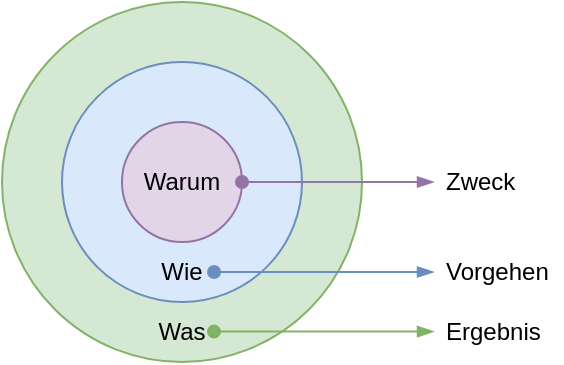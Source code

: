 <mxfile version="24.5.3" type="device">
  <diagram name="Seite-1" id="tQ0ftKxHk6KphrgHs4fO">
    <mxGraphModel dx="830" dy="498" grid="1" gridSize="10" guides="1" tooltips="1" connect="1" arrows="1" fold="1" page="1" pageScale="1" pageWidth="827" pageHeight="1169" math="0" shadow="0">
      <root>
        <mxCell id="0" />
        <mxCell id="1" parent="0" />
        <mxCell id="sHAHgVAb-YiC9wbnziUG-5" value="" style="ellipse;whiteSpace=wrap;html=1;aspect=fixed;fillColor=#d5e8d4;strokeColor=#82b366;" parent="1" vertex="1">
          <mxGeometry x="324" y="495" width="180" height="180" as="geometry" />
        </mxCell>
        <mxCell id="sHAHgVAb-YiC9wbnziUG-3" value="" style="ellipse;whiteSpace=wrap;html=1;aspect=fixed;fillColor=#dae8fc;strokeColor=#6c8ebf;" parent="1" vertex="1">
          <mxGeometry x="354" y="525" width="120" height="120" as="geometry" />
        </mxCell>
        <mxCell id="sHAHgVAb-YiC9wbnziUG-1" value="" style="ellipse;whiteSpace=wrap;html=1;aspect=fixed;fillColor=#e1d5e7;strokeColor=#9673a6;" parent="1" vertex="1">
          <mxGeometry x="384" y="555" width="60" height="60" as="geometry" />
        </mxCell>
        <mxCell id="oB--57uGbdaJ3v9jcPXn-1" value="Warum" style="text;html=1;align=center;verticalAlign=middle;whiteSpace=wrap;rounded=0;" parent="1" vertex="1">
          <mxGeometry x="384" y="570" width="60" height="30" as="geometry" />
        </mxCell>
        <mxCell id="sHAHgVAb-YiC9wbnziUG-4" value="Wie" style="text;html=1;align=center;verticalAlign=middle;whiteSpace=wrap;rounded=0;" parent="1" vertex="1">
          <mxGeometry x="384" y="615" width="60" height="30" as="geometry" />
        </mxCell>
        <mxCell id="sHAHgVAb-YiC9wbnziUG-6" value="Was" style="text;html=1;align=center;verticalAlign=middle;whiteSpace=wrap;rounded=0;" parent="1" vertex="1">
          <mxGeometry x="384" y="645" width="60" height="30" as="geometry" />
        </mxCell>
        <mxCell id="GiB6mJal0Rt-PtZLRedt-2" value="" style="endArrow=blockThin;html=1;rounded=0;exitX=1;exitY=0.5;exitDx=0;exitDy=0;fillColor=#e1d5e7;strokeColor=#9673a6;endFill=1;startArrow=oval;startFill=1;" edge="1" parent="1" source="oB--57uGbdaJ3v9jcPXn-1">
          <mxGeometry width="50" height="50" relative="1" as="geometry">
            <mxPoint x="510" y="650" as="sourcePoint" />
            <mxPoint x="540" y="585" as="targetPoint" />
          </mxGeometry>
        </mxCell>
        <mxCell id="GiB6mJal0Rt-PtZLRedt-6" value="" style="endArrow=blockThin;html=1;rounded=0;fillColor=#dae8fc;strokeColor=#6c8ebf;endFill=1;exitX=0.767;exitY=0.5;exitDx=0;exitDy=0;exitPerimeter=0;startArrow=oval;startFill=1;" edge="1" parent="1" source="sHAHgVAb-YiC9wbnziUG-4">
          <mxGeometry width="50" height="50" relative="1" as="geometry">
            <mxPoint x="444" y="630" as="sourcePoint" />
            <mxPoint x="540" y="630" as="targetPoint" />
          </mxGeometry>
        </mxCell>
        <mxCell id="GiB6mJal0Rt-PtZLRedt-7" value="Vorgehen" style="text;html=1;align=left;verticalAlign=middle;whiteSpace=wrap;rounded=0;" vertex="1" parent="1">
          <mxGeometry x="544" y="615" width="60" height="30" as="geometry" />
        </mxCell>
        <mxCell id="GiB6mJal0Rt-PtZLRedt-9" value="" style="endArrow=blockThin;html=1;rounded=0;fillColor=#d5e8d4;strokeColor=#82b366;endFill=1;exitX=0.767;exitY=0.5;exitDx=0;exitDy=0;exitPerimeter=0;startArrow=oval;startFill=1;" edge="1" parent="1">
          <mxGeometry width="50" height="50" relative="1" as="geometry">
            <mxPoint x="430" y="659.8" as="sourcePoint" />
            <mxPoint x="540" y="659.8" as="targetPoint" />
          </mxGeometry>
        </mxCell>
        <mxCell id="GiB6mJal0Rt-PtZLRedt-10" value="Ergebnis" style="text;html=1;align=left;verticalAlign=middle;whiteSpace=wrap;rounded=0;" vertex="1" parent="1">
          <mxGeometry x="544" y="645" width="60" height="30" as="geometry" />
        </mxCell>
        <mxCell id="GiB6mJal0Rt-PtZLRedt-11" value="Zweck" style="text;html=1;align=left;verticalAlign=middle;whiteSpace=wrap;rounded=0;" vertex="1" parent="1">
          <mxGeometry x="544" y="570" width="60" height="30" as="geometry" />
        </mxCell>
      </root>
    </mxGraphModel>
  </diagram>
</mxfile>
